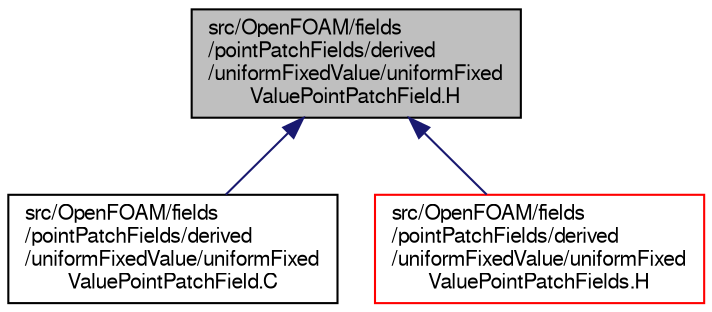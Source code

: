 digraph "src/OpenFOAM/fields/pointPatchFields/derived/uniformFixedValue/uniformFixedValuePointPatchField.H"
{
  bgcolor="transparent";
  edge [fontname="FreeSans",fontsize="10",labelfontname="FreeSans",labelfontsize="10"];
  node [fontname="FreeSans",fontsize="10",shape=record];
  Node158 [label="src/OpenFOAM/fields\l/pointPatchFields/derived\l/uniformFixedValue/uniformFixed\lValuePointPatchField.H",height=0.2,width=0.4,color="black", fillcolor="grey75", style="filled", fontcolor="black"];
  Node158 -> Node159 [dir="back",color="midnightblue",fontsize="10",style="solid",fontname="FreeSans"];
  Node159 [label="src/OpenFOAM/fields\l/pointPatchFields/derived\l/uniformFixedValue/uniformFixed\lValuePointPatchField.C",height=0.2,width=0.4,color="black",URL="$a10124.html"];
  Node158 -> Node160 [dir="back",color="midnightblue",fontsize="10",style="solid",fontname="FreeSans"];
  Node160 [label="src/OpenFOAM/fields\l/pointPatchFields/derived\l/uniformFixedValue/uniformFixed\lValuePointPatchFields.H",height=0.2,width=0.4,color="red",URL="$a10133.html"];
}
